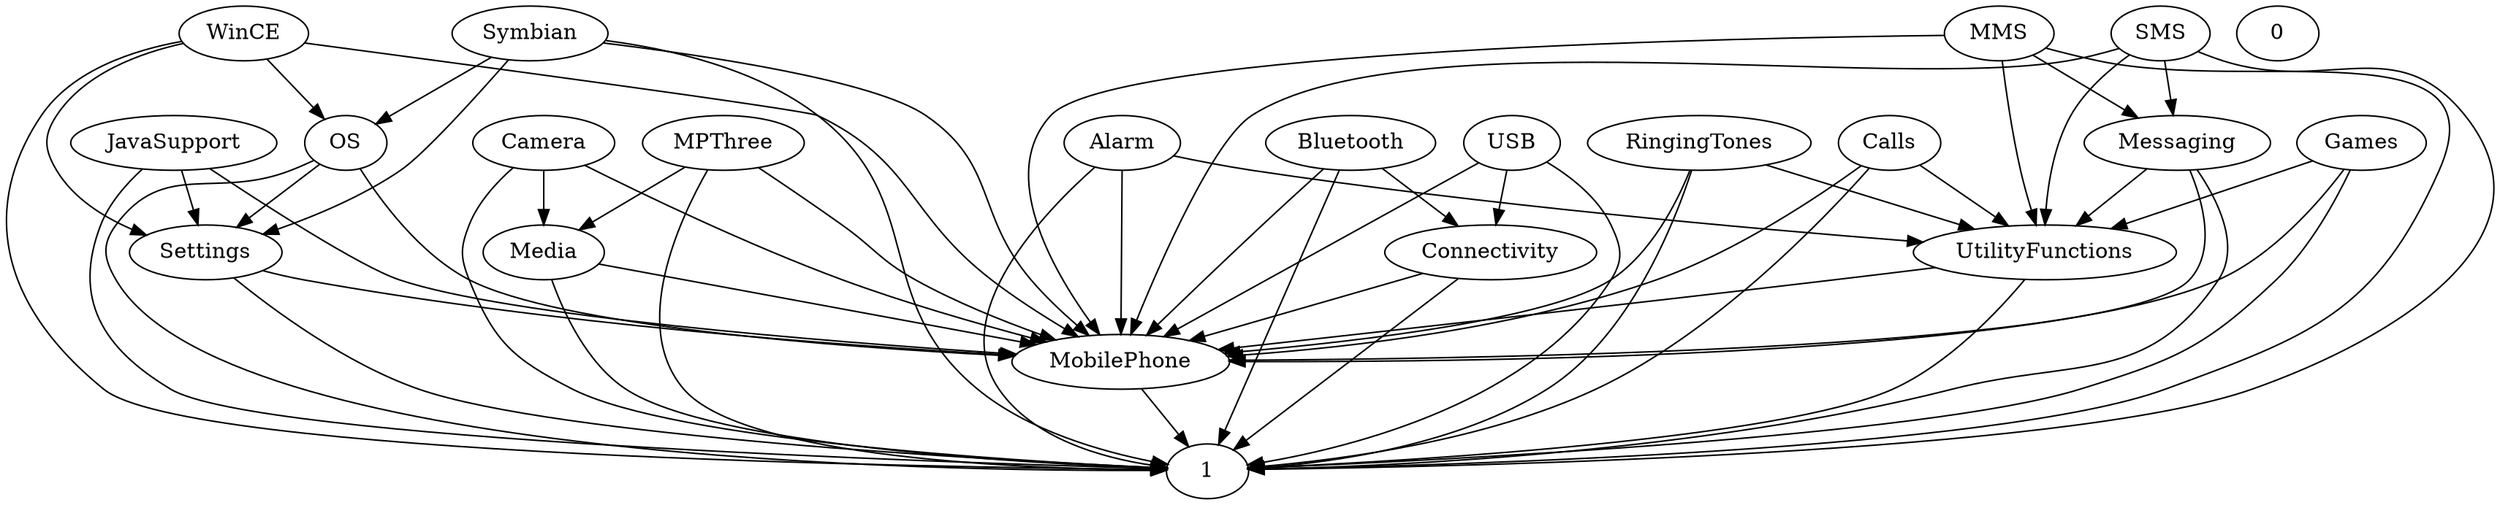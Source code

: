 digraph G {
  WinCE;
  Camera;
  Settings;
  Bluetooth;
  Games;
  Calls;
  UtilityFunctions;
  Media;
  Alarm;
  MMS;
  Connectivity;
  JavaSupport;
  MPThree;
  OS;
  Symbian;
  SMS;
  MobilePhone;
  Messaging;
  0;
  RingingTones;
  USB;
  1;
  Messaging -> UtilityFunctions;
  Calls -> UtilityFunctions;
  MobilePhone -> 1;
  MMS -> Messaging;
  Connectivity -> MobilePhone;
  OS -> Settings;
  Symbian -> OS;
  SMS -> Messaging;
  RingingTones -> UtilityFunctions;
  Games -> UtilityFunctions;
  MPThree -> Media;
  Settings -> MobilePhone;
  USB -> Connectivity;
  Camera -> Media;
  JavaSupport -> Settings;
  Alarm -> UtilityFunctions;
  Bluetooth -> Connectivity;
  UtilityFunctions -> MobilePhone;
  Media -> MobilePhone;
  WinCE -> OS;
  WinCE -> Settings;
  Camera -> MobilePhone;
  Settings -> 1;
  Bluetooth -> MobilePhone;
  Games -> MobilePhone;
  Calls -> MobilePhone;
  UtilityFunctions -> 1;
  Media -> 1;
  Alarm -> MobilePhone;
  Alarm -> 1;
  MMS -> UtilityFunctions;
  Connectivity -> 1;
  JavaSupport -> MobilePhone;
  JavaSupport -> 1;
  MPThree -> MobilePhone;
  MPThree -> 1;
  OS -> MobilePhone;
  OS -> 1;
  Symbian -> Settings;
  Symbian -> MobilePhone;
  Symbian -> 1;
  SMS -> UtilityFunctions;
  Messaging -> MobilePhone;
  Messaging -> 1;
  RingingTones -> MobilePhone;
  RingingTones -> 1;
  USB -> MobilePhone;
  USB -> 1;
  WinCE -> MobilePhone;
  WinCE -> 1;
  Camera -> 1;
  Bluetooth -> 1;
  Games -> 1;
  Calls -> 1;
  MMS -> MobilePhone;
  MMS -> 1;
  SMS -> MobilePhone;
  SMS -> 1;
}
